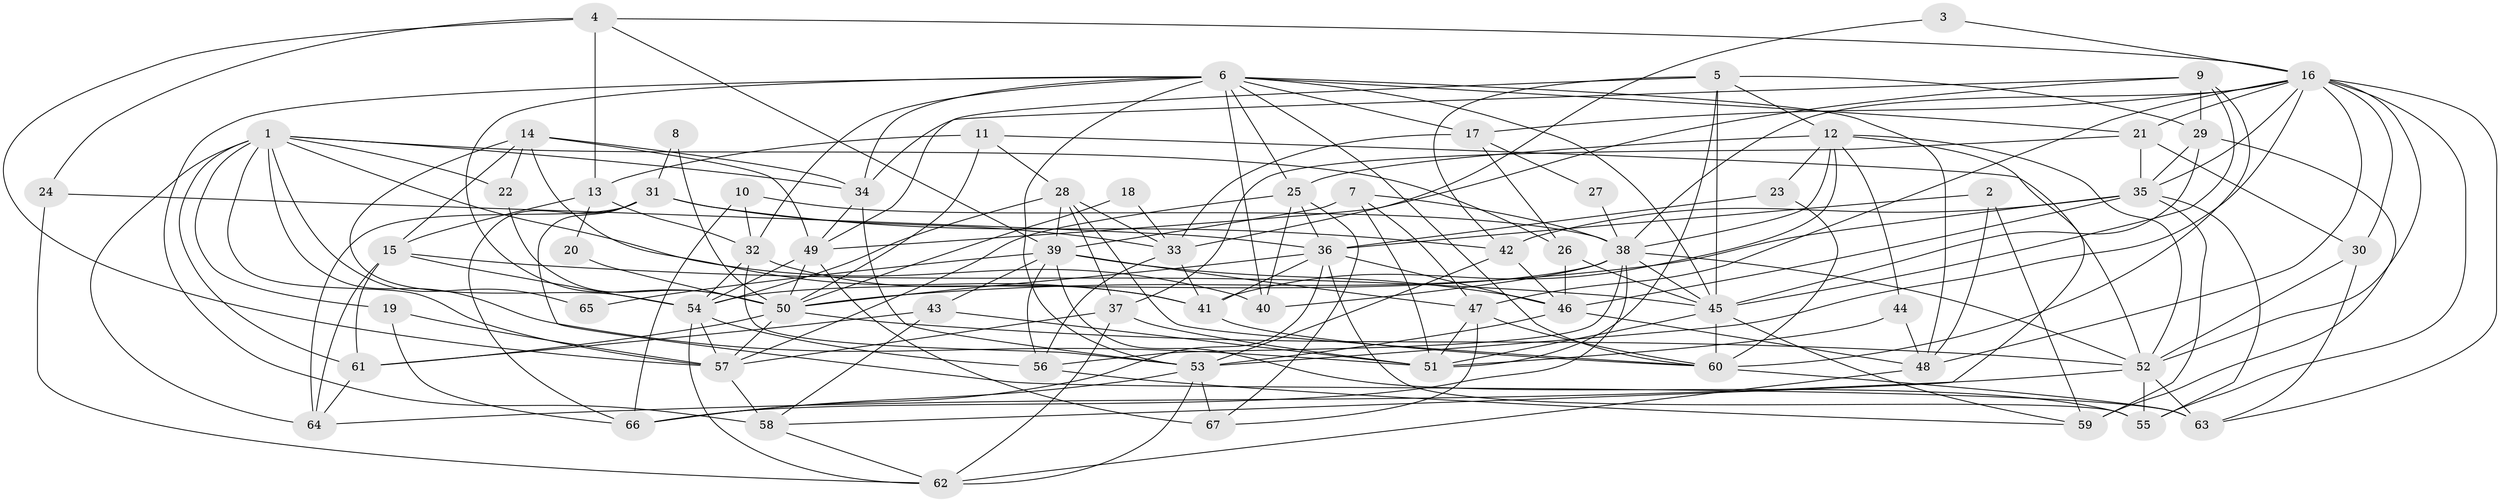 // original degree distribution, {5: 0.22556390977443608, 3: 0.24060150375939848, 6: 0.09022556390977443, 2: 0.17293233082706766, 4: 0.21052631578947367, 7: 0.06015037593984962}
// Generated by graph-tools (version 1.1) at 2025/50/03/09/25 03:50:02]
// undirected, 67 vertices, 194 edges
graph export_dot {
graph [start="1"]
  node [color=gray90,style=filled];
  1;
  2;
  3;
  4;
  5;
  6;
  7;
  8;
  9;
  10;
  11;
  12;
  13;
  14;
  15;
  16;
  17;
  18;
  19;
  20;
  21;
  22;
  23;
  24;
  25;
  26;
  27;
  28;
  29;
  30;
  31;
  32;
  33;
  34;
  35;
  36;
  37;
  38;
  39;
  40;
  41;
  42;
  43;
  44;
  45;
  46;
  47;
  48;
  49;
  50;
  51;
  52;
  53;
  54;
  55;
  56;
  57;
  58;
  59;
  60;
  61;
  62;
  63;
  64;
  65;
  66;
  67;
  1 -- 19 [weight=1.0];
  1 -- 22 [weight=1.0];
  1 -- 26 [weight=1.0];
  1 -- 34 [weight=1.0];
  1 -- 40 [weight=1.0];
  1 -- 51 [weight=1.0];
  1 -- 57 [weight=1.0];
  1 -- 61 [weight=1.0];
  1 -- 64 [weight=1.0];
  1 -- 65 [weight=1.0];
  2 -- 36 [weight=1.0];
  2 -- 48 [weight=1.0];
  2 -- 59 [weight=1.0];
  3 -- 16 [weight=1.0];
  3 -- 49 [weight=1.0];
  4 -- 13 [weight=1.0];
  4 -- 16 [weight=1.0];
  4 -- 24 [weight=1.0];
  4 -- 39 [weight=1.0];
  4 -- 57 [weight=1.0];
  5 -- 12 [weight=1.0];
  5 -- 29 [weight=1.0];
  5 -- 42 [weight=1.0];
  5 -- 45 [weight=1.0];
  5 -- 49 [weight=1.0];
  5 -- 51 [weight=1.0];
  6 -- 17 [weight=1.0];
  6 -- 21 [weight=1.0];
  6 -- 25 [weight=1.0];
  6 -- 32 [weight=1.0];
  6 -- 34 [weight=1.0];
  6 -- 40 [weight=1.0];
  6 -- 45 [weight=1.0];
  6 -- 48 [weight=1.0];
  6 -- 50 [weight=1.0];
  6 -- 53 [weight=1.0];
  6 -- 58 [weight=1.0];
  6 -- 60 [weight=1.0];
  7 -- 38 [weight=1.0];
  7 -- 39 [weight=1.0];
  7 -- 47 [weight=1.0];
  7 -- 51 [weight=1.0];
  8 -- 31 [weight=1.0];
  8 -- 50 [weight=1.0];
  9 -- 29 [weight=1.0];
  9 -- 33 [weight=1.0];
  9 -- 34 [weight=1.0];
  9 -- 45 [weight=1.0];
  9 -- 60 [weight=1.0];
  10 -- 32 [weight=1.0];
  10 -- 38 [weight=1.0];
  10 -- 66 [weight=1.0];
  11 -- 13 [weight=1.0];
  11 -- 28 [weight=1.0];
  11 -- 50 [weight=1.0];
  11 -- 52 [weight=1.0];
  12 -- 23 [weight=1.0];
  12 -- 25 [weight=1.0];
  12 -- 38 [weight=1.0];
  12 -- 41 [weight=1.0];
  12 -- 44 [weight=1.0];
  12 -- 52 [weight=1.0];
  12 -- 58 [weight=1.0];
  13 -- 15 [weight=1.0];
  13 -- 20 [weight=1.0];
  13 -- 32 [weight=1.0];
  14 -- 15 [weight=1.0];
  14 -- 22 [weight=1.0];
  14 -- 34 [weight=1.0];
  14 -- 41 [weight=1.0];
  14 -- 49 [weight=1.0];
  14 -- 54 [weight=1.0];
  15 -- 45 [weight=1.0];
  15 -- 54 [weight=1.0];
  15 -- 61 [weight=1.0];
  15 -- 64 [weight=2.0];
  16 -- 17 [weight=1.0];
  16 -- 21 [weight=1.0];
  16 -- 30 [weight=1.0];
  16 -- 35 [weight=1.0];
  16 -- 38 [weight=1.0];
  16 -- 47 [weight=1.0];
  16 -- 48 [weight=1.0];
  16 -- 52 [weight=1.0];
  16 -- 53 [weight=1.0];
  16 -- 55 [weight=1.0];
  16 -- 63 [weight=1.0];
  17 -- 26 [weight=1.0];
  17 -- 27 [weight=1.0];
  17 -- 33 [weight=1.0];
  18 -- 33 [weight=1.0];
  18 -- 50 [weight=1.0];
  19 -- 57 [weight=1.0];
  19 -- 66 [weight=1.0];
  20 -- 50 [weight=1.0];
  21 -- 30 [weight=1.0];
  21 -- 35 [weight=1.0];
  21 -- 37 [weight=1.0];
  22 -- 50 [weight=1.0];
  23 -- 36 [weight=1.0];
  23 -- 60 [weight=1.0];
  24 -- 36 [weight=1.0];
  24 -- 62 [weight=1.0];
  25 -- 36 [weight=1.0];
  25 -- 40 [weight=1.0];
  25 -- 57 [weight=1.0];
  25 -- 67 [weight=1.0];
  26 -- 45 [weight=1.0];
  26 -- 46 [weight=1.0];
  27 -- 38 [weight=1.0];
  28 -- 33 [weight=1.0];
  28 -- 37 [weight=1.0];
  28 -- 39 [weight=1.0];
  28 -- 54 [weight=1.0];
  28 -- 60 [weight=1.0];
  29 -- 35 [weight=1.0];
  29 -- 45 [weight=1.0];
  29 -- 59 [weight=1.0];
  30 -- 52 [weight=1.0];
  30 -- 63 [weight=1.0];
  31 -- 33 [weight=1.0];
  31 -- 42 [weight=1.0];
  31 -- 63 [weight=1.0];
  31 -- 64 [weight=1.0];
  31 -- 66 [weight=1.0];
  32 -- 41 [weight=1.0];
  32 -- 53 [weight=1.0];
  32 -- 54 [weight=1.0];
  33 -- 41 [weight=1.0];
  33 -- 56 [weight=1.0];
  34 -- 49 [weight=1.0];
  34 -- 53 [weight=1.0];
  35 -- 42 [weight=1.0];
  35 -- 46 [weight=1.0];
  35 -- 50 [weight=1.0];
  35 -- 55 [weight=1.0];
  35 -- 59 [weight=1.0];
  36 -- 41 [weight=1.0];
  36 -- 46 [weight=1.0];
  36 -- 50 [weight=1.0];
  36 -- 55 [weight=1.0];
  36 -- 66 [weight=1.0];
  37 -- 51 [weight=1.0];
  37 -- 57 [weight=1.0];
  37 -- 62 [weight=1.0];
  38 -- 40 [weight=1.0];
  38 -- 45 [weight=1.0];
  38 -- 52 [weight=1.0];
  38 -- 54 [weight=1.0];
  38 -- 56 [weight=1.0];
  38 -- 66 [weight=1.0];
  39 -- 43 [weight=1.0];
  39 -- 46 [weight=1.0];
  39 -- 47 [weight=1.0];
  39 -- 55 [weight=1.0];
  39 -- 56 [weight=1.0];
  39 -- 65 [weight=1.0];
  41 -- 60 [weight=1.0];
  42 -- 46 [weight=1.0];
  42 -- 53 [weight=1.0];
  43 -- 51 [weight=1.0];
  43 -- 58 [weight=1.0];
  43 -- 61 [weight=1.0];
  44 -- 48 [weight=1.0];
  44 -- 51 [weight=1.0];
  45 -- 51 [weight=1.0];
  45 -- 59 [weight=1.0];
  45 -- 60 [weight=1.0];
  46 -- 48 [weight=1.0];
  46 -- 53 [weight=1.0];
  47 -- 51 [weight=1.0];
  47 -- 60 [weight=1.0];
  47 -- 67 [weight=1.0];
  48 -- 62 [weight=1.0];
  49 -- 50 [weight=1.0];
  49 -- 54 [weight=1.0];
  49 -- 67 [weight=1.0];
  50 -- 52 [weight=1.0];
  50 -- 57 [weight=1.0];
  50 -- 61 [weight=1.0];
  52 -- 55 [weight=1.0];
  52 -- 63 [weight=1.0];
  52 -- 64 [weight=2.0];
  53 -- 62 [weight=1.0];
  53 -- 66 [weight=1.0];
  53 -- 67 [weight=2.0];
  54 -- 56 [weight=1.0];
  54 -- 57 [weight=1.0];
  54 -- 62 [weight=1.0];
  56 -- 59 [weight=1.0];
  57 -- 58 [weight=1.0];
  58 -- 62 [weight=1.0];
  60 -- 63 [weight=1.0];
  61 -- 64 [weight=1.0];
}
